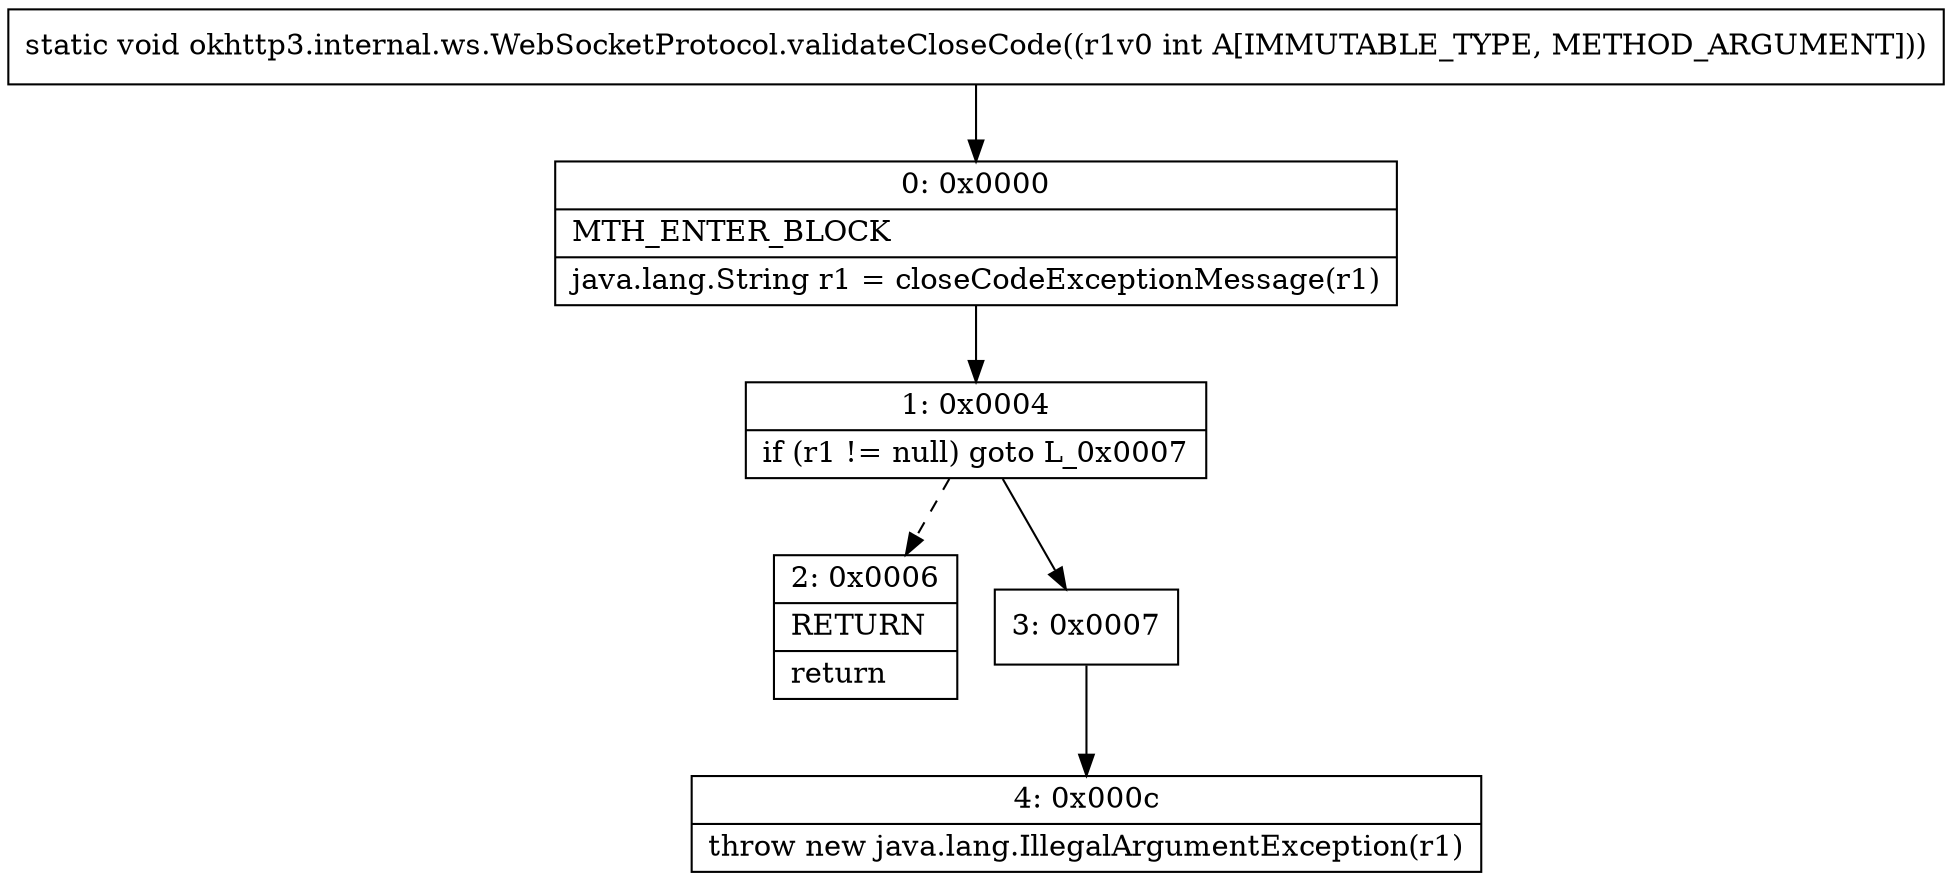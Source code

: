 digraph "CFG forokhttp3.internal.ws.WebSocketProtocol.validateCloseCode(I)V" {
Node_0 [shape=record,label="{0\:\ 0x0000|MTH_ENTER_BLOCK\l|java.lang.String r1 = closeCodeExceptionMessage(r1)\l}"];
Node_1 [shape=record,label="{1\:\ 0x0004|if (r1 != null) goto L_0x0007\l}"];
Node_2 [shape=record,label="{2\:\ 0x0006|RETURN\l|return\l}"];
Node_3 [shape=record,label="{3\:\ 0x0007}"];
Node_4 [shape=record,label="{4\:\ 0x000c|throw new java.lang.IllegalArgumentException(r1)\l}"];
MethodNode[shape=record,label="{static void okhttp3.internal.ws.WebSocketProtocol.validateCloseCode((r1v0 int A[IMMUTABLE_TYPE, METHOD_ARGUMENT])) }"];
MethodNode -> Node_0;
Node_0 -> Node_1;
Node_1 -> Node_2[style=dashed];
Node_1 -> Node_3;
Node_3 -> Node_4;
}

